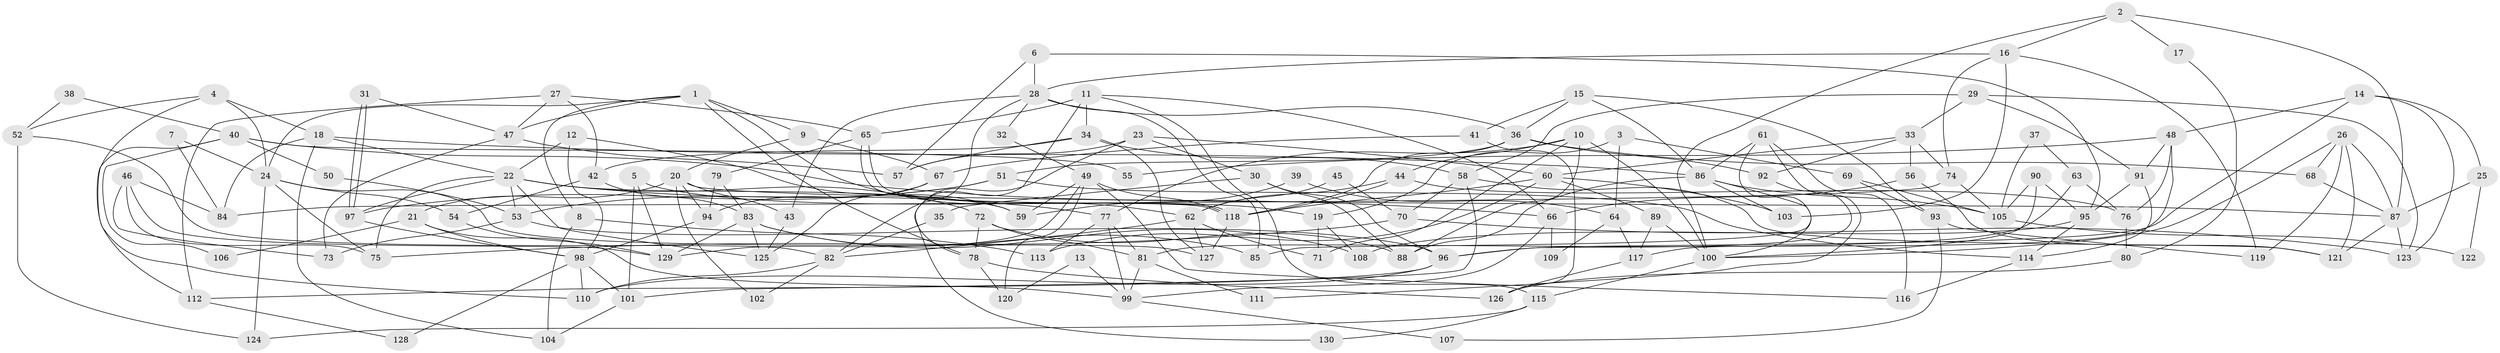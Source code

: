 // coarse degree distribution, {3: 0.16923076923076924, 5: 0.12307692307692308, 10: 0.06153846153846154, 8: 0.07692307692307693, 4: 0.15384615384615385, 16: 0.015384615384615385, 14: 0.015384615384615385, 12: 0.03076923076923077, 6: 0.09230769230769231, 2: 0.18461538461538463, 9: 0.015384615384615385, 11: 0.03076923076923077, 7: 0.03076923076923077}
// Generated by graph-tools (version 1.1) at 2025/51/03/04/25 22:51:12]
// undirected, 130 vertices, 260 edges
graph export_dot {
  node [color=gray90,style=filled];
  1;
  2;
  3;
  4;
  5;
  6;
  7;
  8;
  9;
  10;
  11;
  12;
  13;
  14;
  15;
  16;
  17;
  18;
  19;
  20;
  21;
  22;
  23;
  24;
  25;
  26;
  27;
  28;
  29;
  30;
  31;
  32;
  33;
  34;
  35;
  36;
  37;
  38;
  39;
  40;
  41;
  42;
  43;
  44;
  45;
  46;
  47;
  48;
  49;
  50;
  51;
  52;
  53;
  54;
  55;
  56;
  57;
  58;
  59;
  60;
  61;
  62;
  63;
  64;
  65;
  66;
  67;
  68;
  69;
  70;
  71;
  72;
  73;
  74;
  75;
  76;
  77;
  78;
  79;
  80;
  81;
  82;
  83;
  84;
  85;
  86;
  87;
  88;
  89;
  90;
  91;
  92;
  93;
  94;
  95;
  96;
  97;
  98;
  99;
  100;
  101;
  102;
  103;
  104;
  105;
  106;
  107;
  108;
  109;
  110;
  111;
  112;
  113;
  114;
  115;
  116;
  117;
  118;
  119;
  120;
  121;
  122;
  123;
  124;
  125;
  126;
  127;
  128;
  129;
  130;
  1 -- 47;
  1 -- 8;
  1 -- 9;
  1 -- 24;
  1 -- 62;
  1 -- 78;
  2 -- 16;
  2 -- 87;
  2 -- 17;
  2 -- 100;
  3 -- 19;
  3 -- 69;
  3 -- 64;
  4 -- 24;
  4 -- 52;
  4 -- 18;
  4 -- 110;
  5 -- 19;
  5 -- 101;
  5 -- 129;
  6 -- 28;
  6 -- 57;
  6 -- 95;
  7 -- 24;
  7 -- 84;
  8 -- 104;
  8 -- 113;
  9 -- 20;
  9 -- 67;
  10 -- 77;
  10 -- 44;
  10 -- 71;
  10 -- 88;
  10 -- 100;
  11 -- 65;
  11 -- 78;
  11 -- 34;
  11 -- 66;
  11 -- 115;
  12 -- 22;
  12 -- 98;
  12 -- 59;
  13 -- 120;
  13 -- 99;
  14 -- 96;
  14 -- 123;
  14 -- 25;
  14 -- 48;
  15 -- 86;
  15 -- 41;
  15 -- 36;
  15 -- 93;
  16 -- 74;
  16 -- 103;
  16 -- 28;
  16 -- 119;
  17 -- 80;
  18 -- 22;
  18 -- 84;
  18 -- 86;
  18 -- 104;
  19 -- 71;
  19 -- 108;
  20 -- 94;
  20 -- 87;
  20 -- 21;
  20 -- 43;
  20 -- 102;
  21 -- 98;
  21 -- 99;
  21 -- 106;
  22 -- 59;
  22 -- 97;
  22 -- 53;
  22 -- 72;
  22 -- 75;
  22 -- 77;
  22 -- 125;
  23 -- 57;
  23 -- 30;
  23 -- 60;
  23 -- 130;
  24 -- 75;
  24 -- 54;
  24 -- 124;
  24 -- 127;
  25 -- 87;
  25 -- 122;
  26 -- 100;
  26 -- 121;
  26 -- 68;
  26 -- 87;
  26 -- 119;
  27 -- 65;
  27 -- 42;
  27 -- 47;
  27 -- 112;
  28 -- 36;
  28 -- 32;
  28 -- 43;
  28 -- 82;
  28 -- 85;
  29 -- 33;
  29 -- 123;
  29 -- 58;
  29 -- 91;
  30 -- 96;
  30 -- 88;
  30 -- 35;
  31 -- 97;
  31 -- 97;
  31 -- 47;
  32 -- 49;
  33 -- 60;
  33 -- 56;
  33 -- 74;
  33 -- 92;
  34 -- 42;
  34 -- 57;
  34 -- 58;
  34 -- 127;
  35 -- 82;
  36 -- 118;
  36 -- 51;
  36 -- 68;
  36 -- 92;
  37 -- 63;
  37 -- 105;
  38 -- 40;
  38 -- 52;
  39 -- 59;
  39 -- 64;
  40 -- 66;
  40 -- 112;
  40 -- 50;
  40 -- 55;
  40 -- 106;
  41 -- 126;
  41 -- 67;
  42 -- 54;
  42 -- 83;
  43 -- 125;
  44 -- 62;
  44 -- 118;
  44 -- 76;
  45 -- 70;
  45 -- 62;
  46 -- 84;
  46 -- 129;
  46 -- 73;
  46 -- 75;
  47 -- 73;
  47 -- 57;
  48 -- 91;
  48 -- 55;
  48 -- 76;
  48 -- 117;
  49 -- 116;
  49 -- 118;
  49 -- 59;
  49 -- 120;
  49 -- 129;
  50 -- 53;
  51 -- 53;
  51 -- 97;
  51 -- 114;
  52 -- 124;
  52 -- 82;
  53 -- 96;
  53 -- 73;
  54 -- 129;
  56 -- 66;
  56 -- 121;
  58 -- 70;
  58 -- 101;
  58 -- 121;
  60 -- 118;
  60 -- 89;
  60 -- 103;
  60 -- 113;
  61 -- 86;
  61 -- 85;
  61 -- 111;
  61 -- 116;
  62 -- 127;
  62 -- 71;
  62 -- 82;
  63 -- 76;
  63 -- 81;
  64 -- 117;
  64 -- 109;
  65 -- 118;
  65 -- 118;
  65 -- 79;
  66 -- 99;
  66 -- 109;
  67 -- 125;
  67 -- 94;
  68 -- 87;
  69 -- 93;
  69 -- 105;
  70 -- 75;
  70 -- 123;
  72 -- 88;
  72 -- 78;
  72 -- 81;
  74 -- 105;
  74 -- 84;
  76 -- 80;
  77 -- 99;
  77 -- 81;
  77 -- 113;
  78 -- 120;
  78 -- 126;
  79 -- 94;
  79 -- 83;
  80 -- 126;
  81 -- 99;
  81 -- 111;
  82 -- 102;
  82 -- 110;
  83 -- 129;
  83 -- 125;
  83 -- 85;
  83 -- 108;
  86 -- 100;
  86 -- 88;
  86 -- 103;
  86 -- 105;
  87 -- 121;
  87 -- 123;
  89 -- 100;
  89 -- 117;
  90 -- 100;
  90 -- 95;
  90 -- 105;
  91 -- 95;
  91 -- 114;
  92 -- 96;
  93 -- 119;
  93 -- 107;
  94 -- 98;
  95 -- 114;
  95 -- 108;
  96 -- 110;
  96 -- 112;
  97 -- 98;
  98 -- 110;
  98 -- 101;
  98 -- 128;
  99 -- 107;
  100 -- 115;
  101 -- 104;
  105 -- 122;
  112 -- 128;
  114 -- 116;
  115 -- 124;
  115 -- 130;
  117 -- 126;
  118 -- 127;
}
